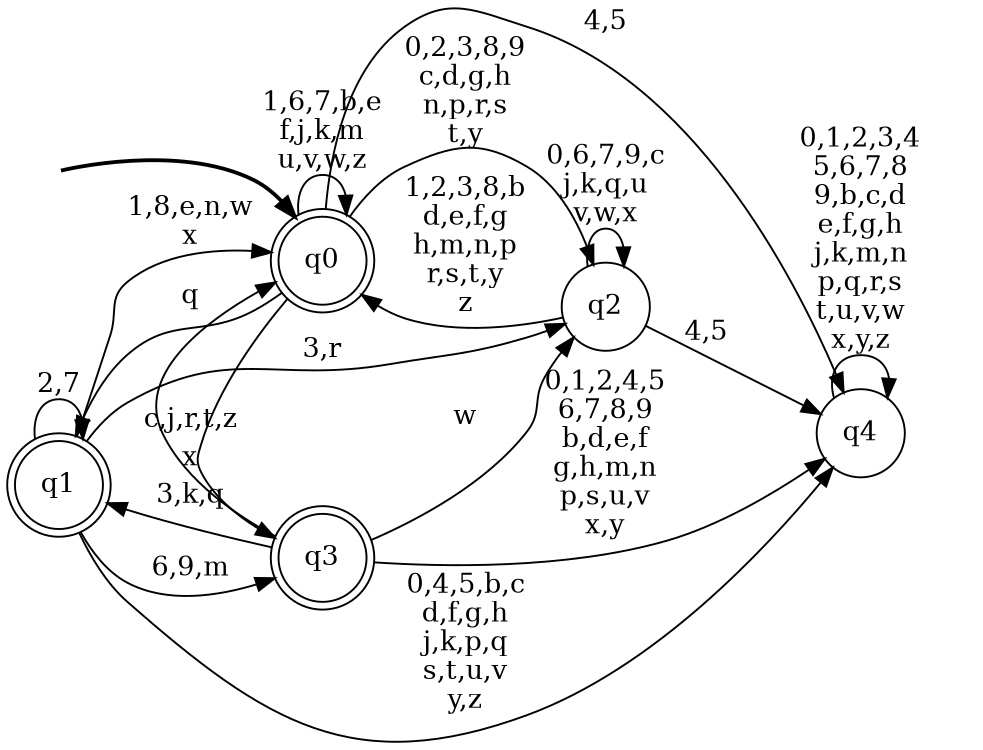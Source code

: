 digraph BlueStar {
__start0 [style = invis, shape = none, label = "", width = 0, height = 0];

rankdir=LR;
size="8,5";

s0 [style="rounded,filled", color="black", fillcolor="white" shape="doublecircle", label="q0"];
s1 [style="rounded,filled", color="black", fillcolor="white" shape="doublecircle", label="q1"];
s2 [style="filled", color="black", fillcolor="white" shape="circle", label="q2"];
s3 [style="rounded,filled", color="black", fillcolor="white" shape="doublecircle", label="q3"];
s4 [style="filled", color="black", fillcolor="white" shape="circle", label="q4"];
subgraph cluster_main { 
	graph [pad=".75", ranksep="0.15", nodesep="0.15"];
	 style=invis; 
	__start0 -> s0 [penwidth=2];
}
s0 -> s0 [label="1,6,7,b,e\nf,j,k,m\nu,v,w,z"];
s0 -> s1 [label="q"];
s0 -> s2 [label="0,2,3,8,9\nc,d,g,h\nn,p,r,s\nt,y"];
s0 -> s3 [label="x"];
s0 -> s4 [label="4,5"];
s1 -> s0 [label="1,8,e,n,w\nx"];
s1 -> s1 [label="2,7"];
s1 -> s2 [label="3,r"];
s1 -> s3 [label="6,9,m"];
s1 -> s4 [label="0,4,5,b,c\nd,f,g,h\nj,k,p,q\ns,t,u,v\ny,z"];
s2 -> s0 [label="1,2,3,8,b\nd,e,f,g\nh,m,n,p\nr,s,t,y\nz"];
s2 -> s2 [label="0,6,7,9,c\nj,k,q,u\nv,w,x"];
s2 -> s4 [label="4,5"];
s3 -> s0 [label="c,j,r,t,z"];
s3 -> s1 [label="3,k,q"];
s3 -> s2 [label="w"];
s3 -> s4 [label="0,1,2,4,5\n6,7,8,9\nb,d,e,f\ng,h,m,n\np,s,u,v\nx,y"];
s4 -> s4 [label="0,1,2,3,4\n5,6,7,8\n9,b,c,d\ne,f,g,h\nj,k,m,n\np,q,r,s\nt,u,v,w\nx,y,z"];

}